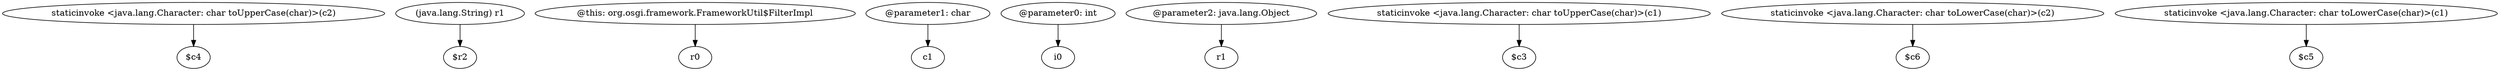 digraph g {
0[label="staticinvoke <java.lang.Character: char toUpperCase(char)>(c2)"]
1[label="$c4"]
0->1[label=""]
2[label="(java.lang.String) r1"]
3[label="$r2"]
2->3[label=""]
4[label="@this: org.osgi.framework.FrameworkUtil$FilterImpl"]
5[label="r0"]
4->5[label=""]
6[label="@parameter1: char"]
7[label="c1"]
6->7[label=""]
8[label="@parameter0: int"]
9[label="i0"]
8->9[label=""]
10[label="@parameter2: java.lang.Object"]
11[label="r1"]
10->11[label=""]
12[label="staticinvoke <java.lang.Character: char toUpperCase(char)>(c1)"]
13[label="$c3"]
12->13[label=""]
14[label="staticinvoke <java.lang.Character: char toLowerCase(char)>(c2)"]
15[label="$c6"]
14->15[label=""]
16[label="staticinvoke <java.lang.Character: char toLowerCase(char)>(c1)"]
17[label="$c5"]
16->17[label=""]
}